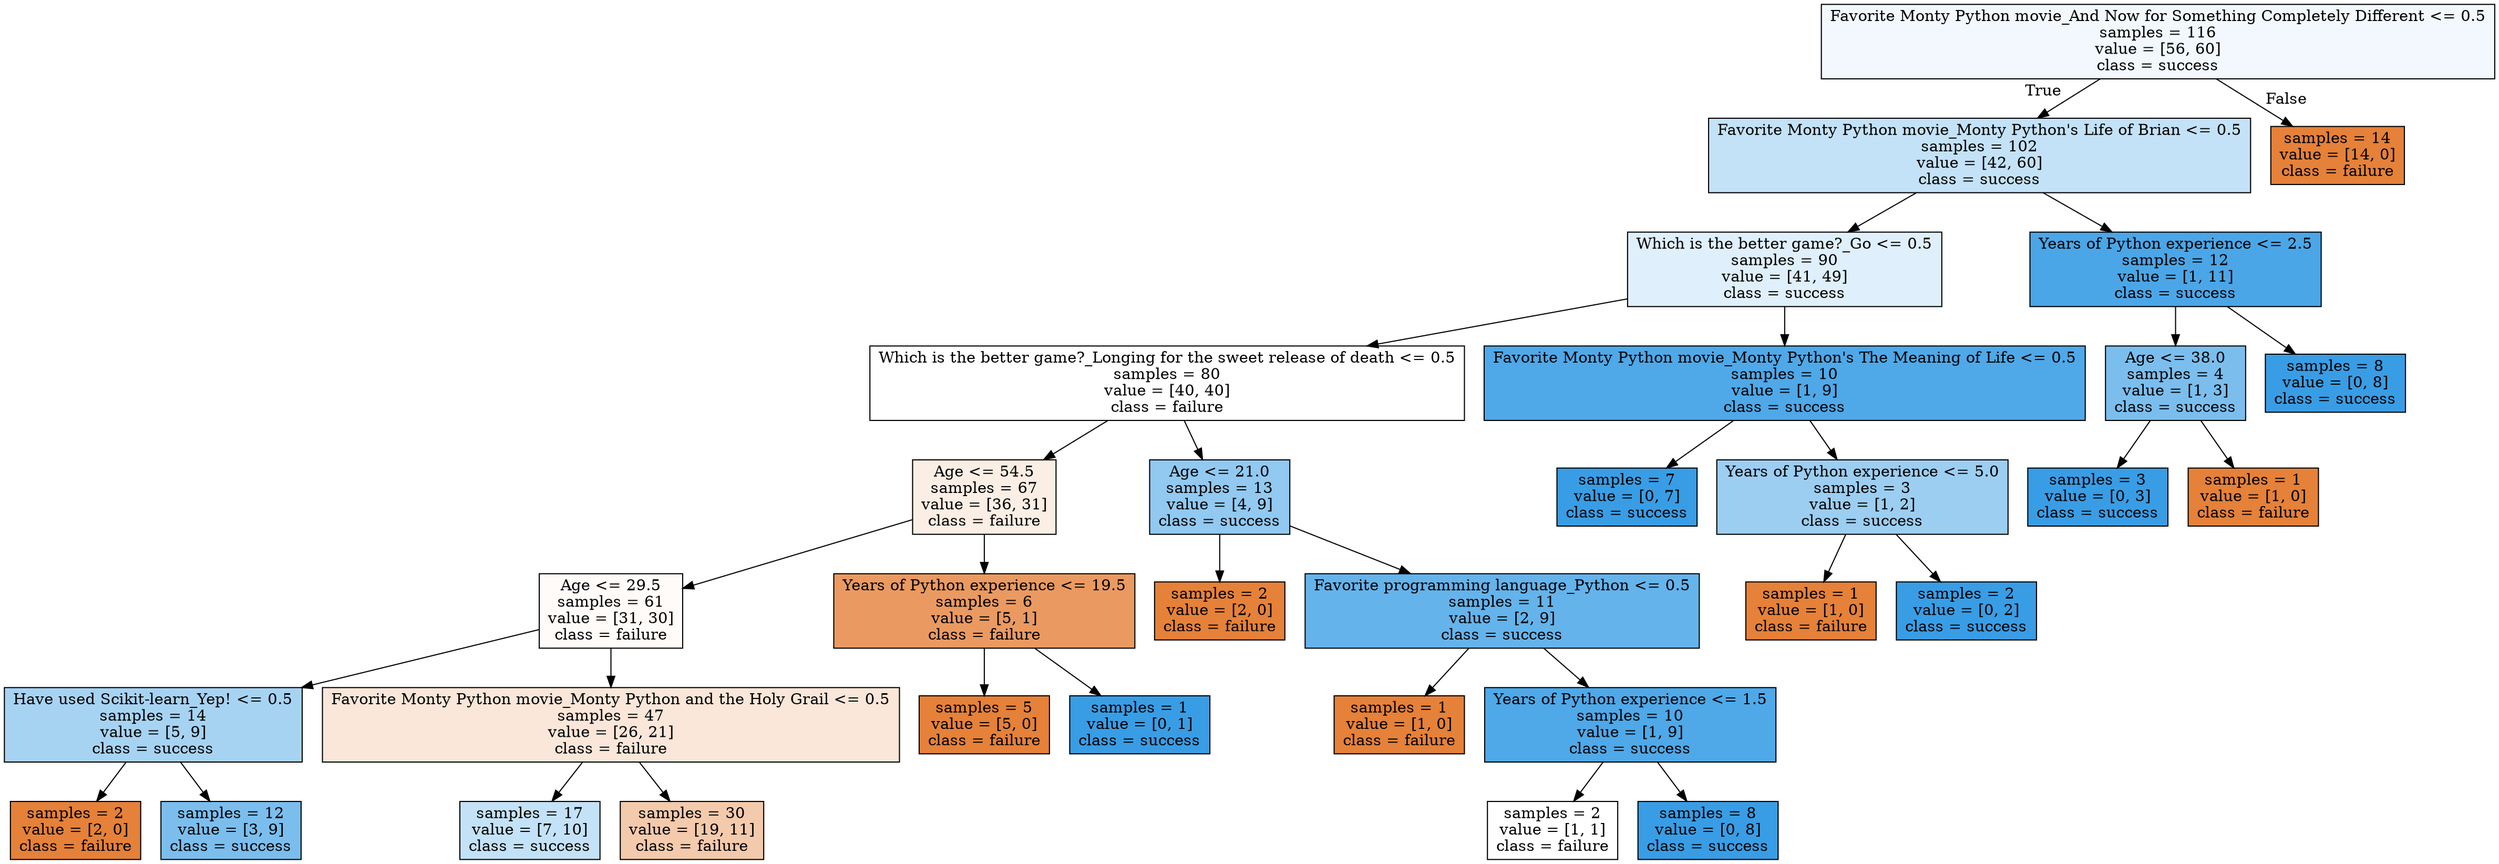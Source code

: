 digraph Tree {
node [shape=box, style="filled", color="black"] ;
0 [label="Favorite Monty Python movie_And Now for Something Completely Different <= 0.5\nsamples = 116\nvalue = [56, 60]\nclass = success", fillcolor="#f2f8fd"] ;
1 [label="Favorite Monty Python movie_Monty Python's Life of Brian <= 0.5\nsamples = 102\nvalue = [42, 60]\nclass = success", fillcolor="#c4e2f7"] ;
0 -> 1 [labeldistance=2.5, labelangle=45, headlabel="True"] ;
2 [label="Which is the better game?_Go <= 0.5\nsamples = 90\nvalue = [41, 49]\nclass = success", fillcolor="#dfeffb"] ;
1 -> 2 ;
3 [label="Which is the better game?_Longing for the sweet release of death <= 0.5\nsamples = 80\nvalue = [40, 40]\nclass = failure", fillcolor="#ffffff"] ;
2 -> 3 ;
4 [label="Age <= 54.5\nsamples = 67\nvalue = [36, 31]\nclass = failure", fillcolor="#fbeee4"] ;
3 -> 4 ;
5 [label="Age <= 29.5\nsamples = 61\nvalue = [31, 30]\nclass = failure", fillcolor="#fefbf9"] ;
4 -> 5 ;
6 [label="Have used Scikit-learn_Yep! <= 0.5\nsamples = 14\nvalue = [5, 9]\nclass = success", fillcolor="#a7d3f3"] ;
5 -> 6 ;
7 [label="samples = 2\nvalue = [2, 0]\nclass = failure", fillcolor="#e58139"] ;
6 -> 7 ;
8 [label="samples = 12\nvalue = [3, 9]\nclass = success", fillcolor="#7bbeee"] ;
6 -> 8 ;
9 [label="Favorite Monty Python movie_Monty Python and the Holy Grail <= 0.5\nsamples = 47\nvalue = [26, 21]\nclass = failure", fillcolor="#fae7d9"] ;
5 -> 9 ;
10 [label="samples = 17\nvalue = [7, 10]\nclass = success", fillcolor="#c4e2f7"] ;
9 -> 10 ;
11 [label="samples = 30\nvalue = [19, 11]\nclass = failure", fillcolor="#f4caac"] ;
9 -> 11 ;
12 [label="Years of Python experience <= 19.5\nsamples = 6\nvalue = [5, 1]\nclass = failure", fillcolor="#ea9a61"] ;
4 -> 12 ;
13 [label="samples = 5\nvalue = [5, 0]\nclass = failure", fillcolor="#e58139"] ;
12 -> 13 ;
14 [label="samples = 1\nvalue = [0, 1]\nclass = success", fillcolor="#399de5"] ;
12 -> 14 ;
15 [label="Age <= 21.0\nsamples = 13\nvalue = [4, 9]\nclass = success", fillcolor="#91c9f1"] ;
3 -> 15 ;
16 [label="samples = 2\nvalue = [2, 0]\nclass = failure", fillcolor="#e58139"] ;
15 -> 16 ;
17 [label="Favorite programming language_Python <= 0.5\nsamples = 11\nvalue = [2, 9]\nclass = success", fillcolor="#65b3eb"] ;
15 -> 17 ;
18 [label="samples = 1\nvalue = [1, 0]\nclass = failure", fillcolor="#e58139"] ;
17 -> 18 ;
19 [label="Years of Python experience <= 1.5\nsamples = 10\nvalue = [1, 9]\nclass = success", fillcolor="#4fa8e8"] ;
17 -> 19 ;
20 [label="samples = 2\nvalue = [1, 1]\nclass = failure", fillcolor="#ffffff"] ;
19 -> 20 ;
21 [label="samples = 8\nvalue = [0, 8]\nclass = success", fillcolor="#399de5"] ;
19 -> 21 ;
22 [label="Favorite Monty Python movie_Monty Python's The Meaning of Life <= 0.5\nsamples = 10\nvalue = [1, 9]\nclass = success", fillcolor="#4fa8e8"] ;
2 -> 22 ;
23 [label="samples = 7\nvalue = [0, 7]\nclass = success", fillcolor="#399de5"] ;
22 -> 23 ;
24 [label="Years of Python experience <= 5.0\nsamples = 3\nvalue = [1, 2]\nclass = success", fillcolor="#9ccef2"] ;
22 -> 24 ;
25 [label="samples = 1\nvalue = [1, 0]\nclass = failure", fillcolor="#e58139"] ;
24 -> 25 ;
26 [label="samples = 2\nvalue = [0, 2]\nclass = success", fillcolor="#399de5"] ;
24 -> 26 ;
27 [label="Years of Python experience <= 2.5\nsamples = 12\nvalue = [1, 11]\nclass = success", fillcolor="#4ba6e7"] ;
1 -> 27 ;
28 [label="Age <= 38.0\nsamples = 4\nvalue = [1, 3]\nclass = success", fillcolor="#7bbeee"] ;
27 -> 28 ;
29 [label="samples = 3\nvalue = [0, 3]\nclass = success", fillcolor="#399de5"] ;
28 -> 29 ;
30 [label="samples = 1\nvalue = [1, 0]\nclass = failure", fillcolor="#e58139"] ;
28 -> 30 ;
31 [label="samples = 8\nvalue = [0, 8]\nclass = success", fillcolor="#399de5"] ;
27 -> 31 ;
32 [label="samples = 14\nvalue = [14, 0]\nclass = failure", fillcolor="#e58139"] ;
0 -> 32 [labeldistance=2.5, labelangle=-45, headlabel="False"] ;
}